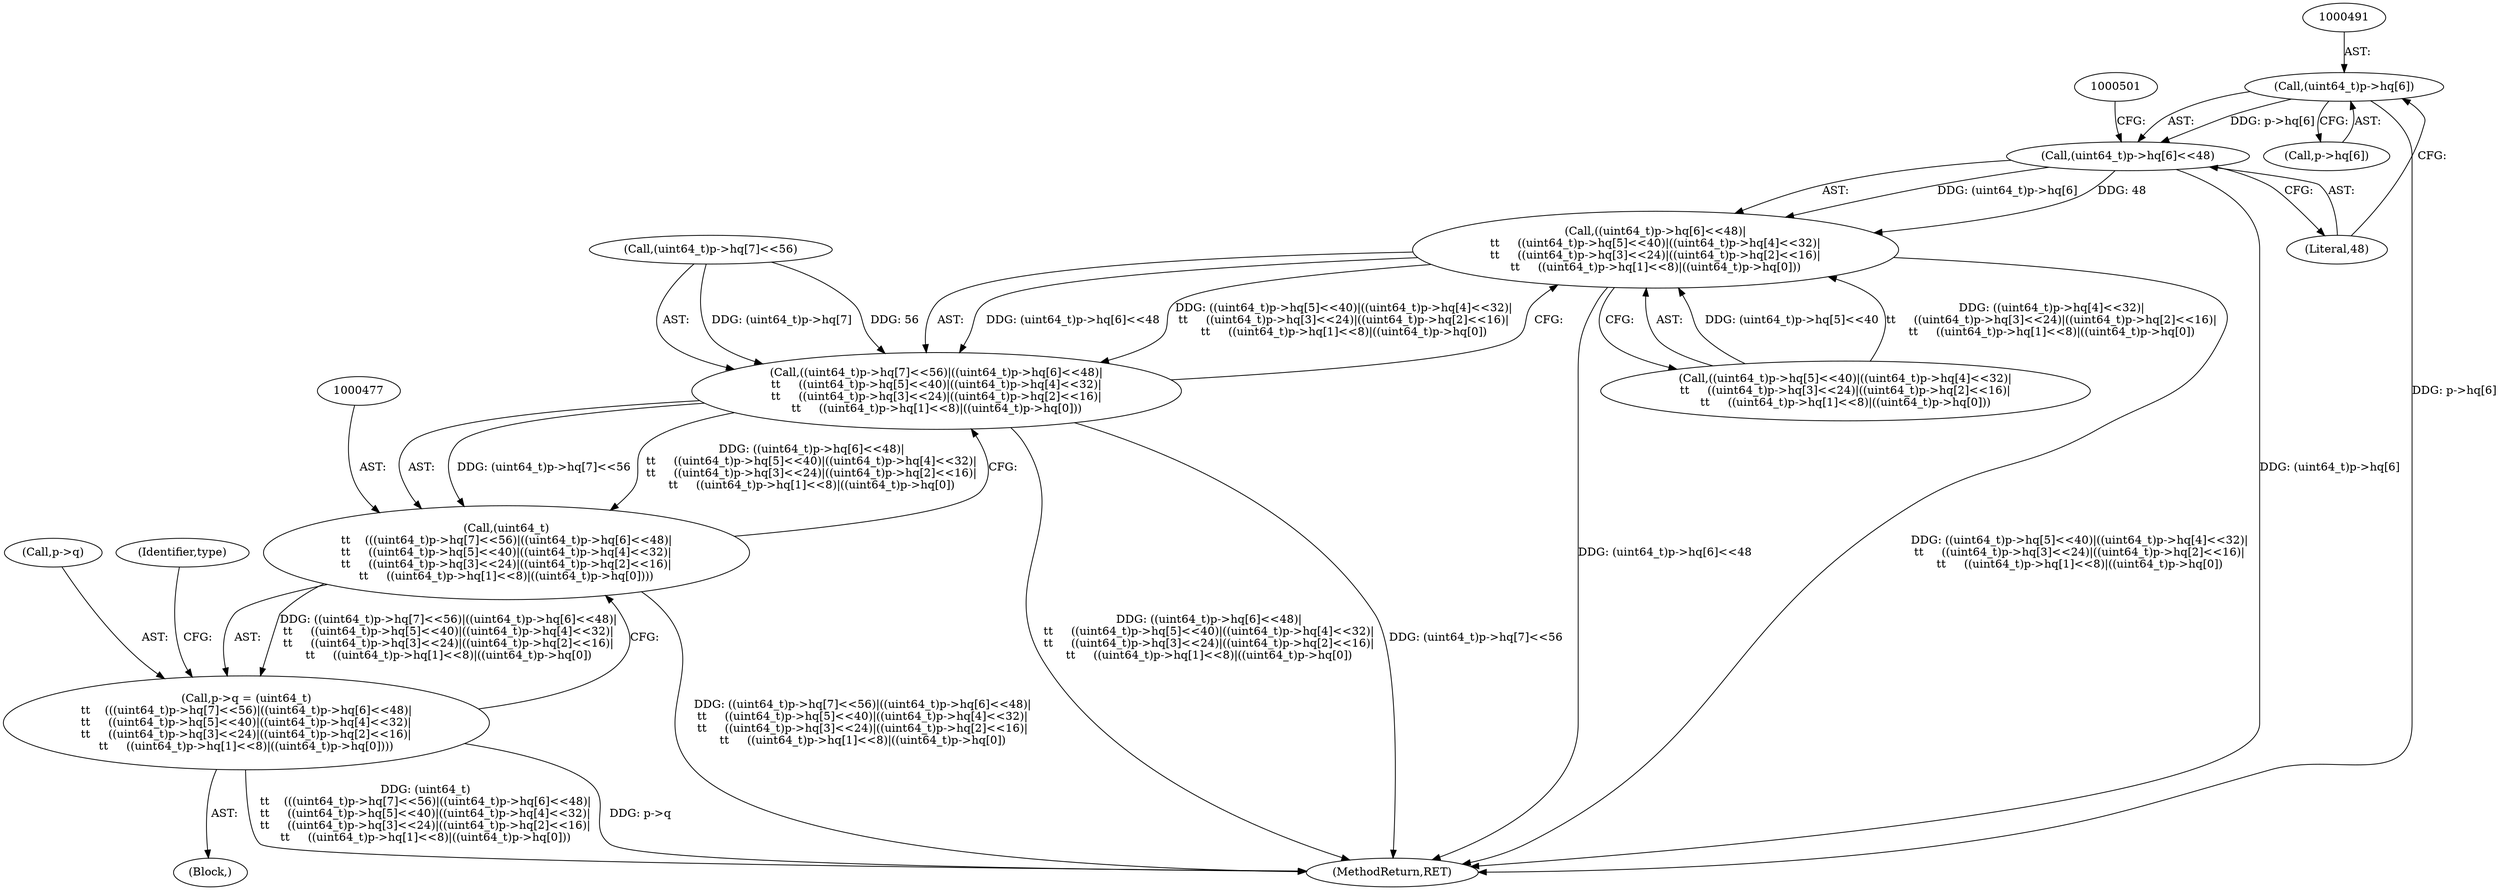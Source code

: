 digraph "0_file_27a14bc7ba285a0a5ebfdb55e54001aa11932b08@array" {
"1000490" [label="(Call,(uint64_t)p->hq[6])"];
"1000489" [label="(Call,(uint64_t)p->hq[6]<<48)"];
"1000488" [label="(Call,((uint64_t)p->hq[6]<<48)|\n\t\t     ((uint64_t)p->hq[5]<<40)|((uint64_t)p->hq[4]<<32)|\n\t\t     ((uint64_t)p->hq[3]<<24)|((uint64_t)p->hq[2]<<16)|\n\t\t     ((uint64_t)p->hq[1]<<8)|((uint64_t)p->hq[0]))"];
"1000478" [label="(Call,((uint64_t)p->hq[7]<<56)|((uint64_t)p->hq[6]<<48)|\n\t\t     ((uint64_t)p->hq[5]<<40)|((uint64_t)p->hq[4]<<32)|\n\t\t     ((uint64_t)p->hq[3]<<24)|((uint64_t)p->hq[2]<<16)|\n\t\t     ((uint64_t)p->hq[1]<<8)|((uint64_t)p->hq[0]))"];
"1000476" [label="(Call,(uint64_t)\n\t\t    (((uint64_t)p->hq[7]<<56)|((uint64_t)p->hq[6]<<48)|\n\t\t     ((uint64_t)p->hq[5]<<40)|((uint64_t)p->hq[4]<<32)|\n\t\t     ((uint64_t)p->hq[3]<<24)|((uint64_t)p->hq[2]<<16)|\n\t\t     ((uint64_t)p->hq[1]<<8)|((uint64_t)p->hq[0])))"];
"1000472" [label="(Call,p->q = (uint64_t)\n\t\t    (((uint64_t)p->hq[7]<<56)|((uint64_t)p->hq[6]<<48)|\n\t\t     ((uint64_t)p->hq[5]<<40)|((uint64_t)p->hq[4]<<32)|\n\t\t     ((uint64_t)p->hq[3]<<24)|((uint64_t)p->hq[2]<<16)|\n\t\t     ((uint64_t)p->hq[1]<<8)|((uint64_t)p->hq[0])))"];
"1000473" [label="(Call,p->q)"];
"1000557" [label="(Identifier,type)"];
"1000478" [label="(Call,((uint64_t)p->hq[7]<<56)|((uint64_t)p->hq[6]<<48)|\n\t\t     ((uint64_t)p->hq[5]<<40)|((uint64_t)p->hq[4]<<32)|\n\t\t     ((uint64_t)p->hq[3]<<24)|((uint64_t)p->hq[2]<<16)|\n\t\t     ((uint64_t)p->hq[1]<<8)|((uint64_t)p->hq[0]))"];
"1000492" [label="(Call,p->hq[6])"];
"1000498" [label="(Call,((uint64_t)p->hq[5]<<40)|((uint64_t)p->hq[4]<<32)|\n\t\t     ((uint64_t)p->hq[3]<<24)|((uint64_t)p->hq[2]<<16)|\n\t\t     ((uint64_t)p->hq[1]<<8)|((uint64_t)p->hq[0]))"];
"1000472" [label="(Call,p->q = (uint64_t)\n\t\t    (((uint64_t)p->hq[7]<<56)|((uint64_t)p->hq[6]<<48)|\n\t\t     ((uint64_t)p->hq[5]<<40)|((uint64_t)p->hq[4]<<32)|\n\t\t     ((uint64_t)p->hq[3]<<24)|((uint64_t)p->hq[2]<<16)|\n\t\t     ((uint64_t)p->hq[1]<<8)|((uint64_t)p->hq[0])))"];
"1000908" [label="(MethodReturn,RET)"];
"1000497" [label="(Literal,48)"];
"1000479" [label="(Call,(uint64_t)p->hq[7]<<56)"];
"1000476" [label="(Call,(uint64_t)\n\t\t    (((uint64_t)p->hq[7]<<56)|((uint64_t)p->hq[6]<<48)|\n\t\t     ((uint64_t)p->hq[5]<<40)|((uint64_t)p->hq[4]<<32)|\n\t\t     ((uint64_t)p->hq[3]<<24)|((uint64_t)p->hq[2]<<16)|\n\t\t     ((uint64_t)p->hq[1]<<8)|((uint64_t)p->hq[0])))"];
"1000488" [label="(Call,((uint64_t)p->hq[6]<<48)|\n\t\t     ((uint64_t)p->hq[5]<<40)|((uint64_t)p->hq[4]<<32)|\n\t\t     ((uint64_t)p->hq[3]<<24)|((uint64_t)p->hq[2]<<16)|\n\t\t     ((uint64_t)p->hq[1]<<8)|((uint64_t)p->hq[0]))"];
"1000123" [label="(Block,)"];
"1000490" [label="(Call,(uint64_t)p->hq[6])"];
"1000489" [label="(Call,(uint64_t)p->hq[6]<<48)"];
"1000490" -> "1000489"  [label="AST: "];
"1000490" -> "1000492"  [label="CFG: "];
"1000491" -> "1000490"  [label="AST: "];
"1000492" -> "1000490"  [label="AST: "];
"1000497" -> "1000490"  [label="CFG: "];
"1000490" -> "1000908"  [label="DDG: p->hq[6]"];
"1000490" -> "1000489"  [label="DDG: p->hq[6]"];
"1000489" -> "1000488"  [label="AST: "];
"1000489" -> "1000497"  [label="CFG: "];
"1000497" -> "1000489"  [label="AST: "];
"1000501" -> "1000489"  [label="CFG: "];
"1000489" -> "1000908"  [label="DDG: (uint64_t)p->hq[6]"];
"1000489" -> "1000488"  [label="DDG: (uint64_t)p->hq[6]"];
"1000489" -> "1000488"  [label="DDG: 48"];
"1000488" -> "1000478"  [label="AST: "];
"1000488" -> "1000498"  [label="CFG: "];
"1000498" -> "1000488"  [label="AST: "];
"1000478" -> "1000488"  [label="CFG: "];
"1000488" -> "1000908"  [label="DDG: (uint64_t)p->hq[6]<<48"];
"1000488" -> "1000908"  [label="DDG: ((uint64_t)p->hq[5]<<40)|((uint64_t)p->hq[4]<<32)|\n\t\t     ((uint64_t)p->hq[3]<<24)|((uint64_t)p->hq[2]<<16)|\n\t\t     ((uint64_t)p->hq[1]<<8)|((uint64_t)p->hq[0])"];
"1000488" -> "1000478"  [label="DDG: (uint64_t)p->hq[6]<<48"];
"1000488" -> "1000478"  [label="DDG: ((uint64_t)p->hq[5]<<40)|((uint64_t)p->hq[4]<<32)|\n\t\t     ((uint64_t)p->hq[3]<<24)|((uint64_t)p->hq[2]<<16)|\n\t\t     ((uint64_t)p->hq[1]<<8)|((uint64_t)p->hq[0])"];
"1000498" -> "1000488"  [label="DDG: (uint64_t)p->hq[5]<<40"];
"1000498" -> "1000488"  [label="DDG: ((uint64_t)p->hq[4]<<32)|\n\t\t     ((uint64_t)p->hq[3]<<24)|((uint64_t)p->hq[2]<<16)|\n\t\t     ((uint64_t)p->hq[1]<<8)|((uint64_t)p->hq[0])"];
"1000478" -> "1000476"  [label="AST: "];
"1000479" -> "1000478"  [label="AST: "];
"1000476" -> "1000478"  [label="CFG: "];
"1000478" -> "1000908"  [label="DDG: ((uint64_t)p->hq[6]<<48)|\n\t\t     ((uint64_t)p->hq[5]<<40)|((uint64_t)p->hq[4]<<32)|\n\t\t     ((uint64_t)p->hq[3]<<24)|((uint64_t)p->hq[2]<<16)|\n\t\t     ((uint64_t)p->hq[1]<<8)|((uint64_t)p->hq[0])"];
"1000478" -> "1000908"  [label="DDG: (uint64_t)p->hq[7]<<56"];
"1000478" -> "1000476"  [label="DDG: (uint64_t)p->hq[7]<<56"];
"1000478" -> "1000476"  [label="DDG: ((uint64_t)p->hq[6]<<48)|\n\t\t     ((uint64_t)p->hq[5]<<40)|((uint64_t)p->hq[4]<<32)|\n\t\t     ((uint64_t)p->hq[3]<<24)|((uint64_t)p->hq[2]<<16)|\n\t\t     ((uint64_t)p->hq[1]<<8)|((uint64_t)p->hq[0])"];
"1000479" -> "1000478"  [label="DDG: (uint64_t)p->hq[7]"];
"1000479" -> "1000478"  [label="DDG: 56"];
"1000476" -> "1000472"  [label="AST: "];
"1000477" -> "1000476"  [label="AST: "];
"1000472" -> "1000476"  [label="CFG: "];
"1000476" -> "1000908"  [label="DDG: ((uint64_t)p->hq[7]<<56)|((uint64_t)p->hq[6]<<48)|\n\t\t     ((uint64_t)p->hq[5]<<40)|((uint64_t)p->hq[4]<<32)|\n\t\t     ((uint64_t)p->hq[3]<<24)|((uint64_t)p->hq[2]<<16)|\n\t\t     ((uint64_t)p->hq[1]<<8)|((uint64_t)p->hq[0])"];
"1000476" -> "1000472"  [label="DDG: ((uint64_t)p->hq[7]<<56)|((uint64_t)p->hq[6]<<48)|\n\t\t     ((uint64_t)p->hq[5]<<40)|((uint64_t)p->hq[4]<<32)|\n\t\t     ((uint64_t)p->hq[3]<<24)|((uint64_t)p->hq[2]<<16)|\n\t\t     ((uint64_t)p->hq[1]<<8)|((uint64_t)p->hq[0])"];
"1000472" -> "1000123"  [label="AST: "];
"1000473" -> "1000472"  [label="AST: "];
"1000557" -> "1000472"  [label="CFG: "];
"1000472" -> "1000908"  [label="DDG: (uint64_t)\n\t\t    (((uint64_t)p->hq[7]<<56)|((uint64_t)p->hq[6]<<48)|\n\t\t     ((uint64_t)p->hq[5]<<40)|((uint64_t)p->hq[4]<<32)|\n\t\t     ((uint64_t)p->hq[3]<<24)|((uint64_t)p->hq[2]<<16)|\n\t\t     ((uint64_t)p->hq[1]<<8)|((uint64_t)p->hq[0]))"];
"1000472" -> "1000908"  [label="DDG: p->q"];
}
